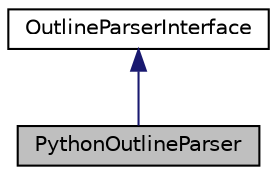 digraph "PythonOutlineParser"
{
 // INTERACTIVE_SVG=YES
 // LATEX_PDF_SIZE
  edge [fontname="Helvetica",fontsize="10",labelfontname="Helvetica",labelfontsize="10"];
  node [fontname="Helvetica",fontsize="10",shape=record];
  Node1 [label="PythonOutlineParser",height=0.2,width=0.4,color="black", fillcolor="grey75", style="filled", fontcolor="black",tooltip="Python Language parser using state-based lexical scanning."];
  Node2 -> Node1 [dir="back",color="midnightblue",fontsize="10",style="solid",fontname="Helvetica"];
  Node2 [label="OutlineParserInterface",height=0.2,width=0.4,color="black", fillcolor="white", style="filled",URL="$d5/d79/class_outline_parser_interface.html",tooltip="Abstract interface for outline parsers."];
}

